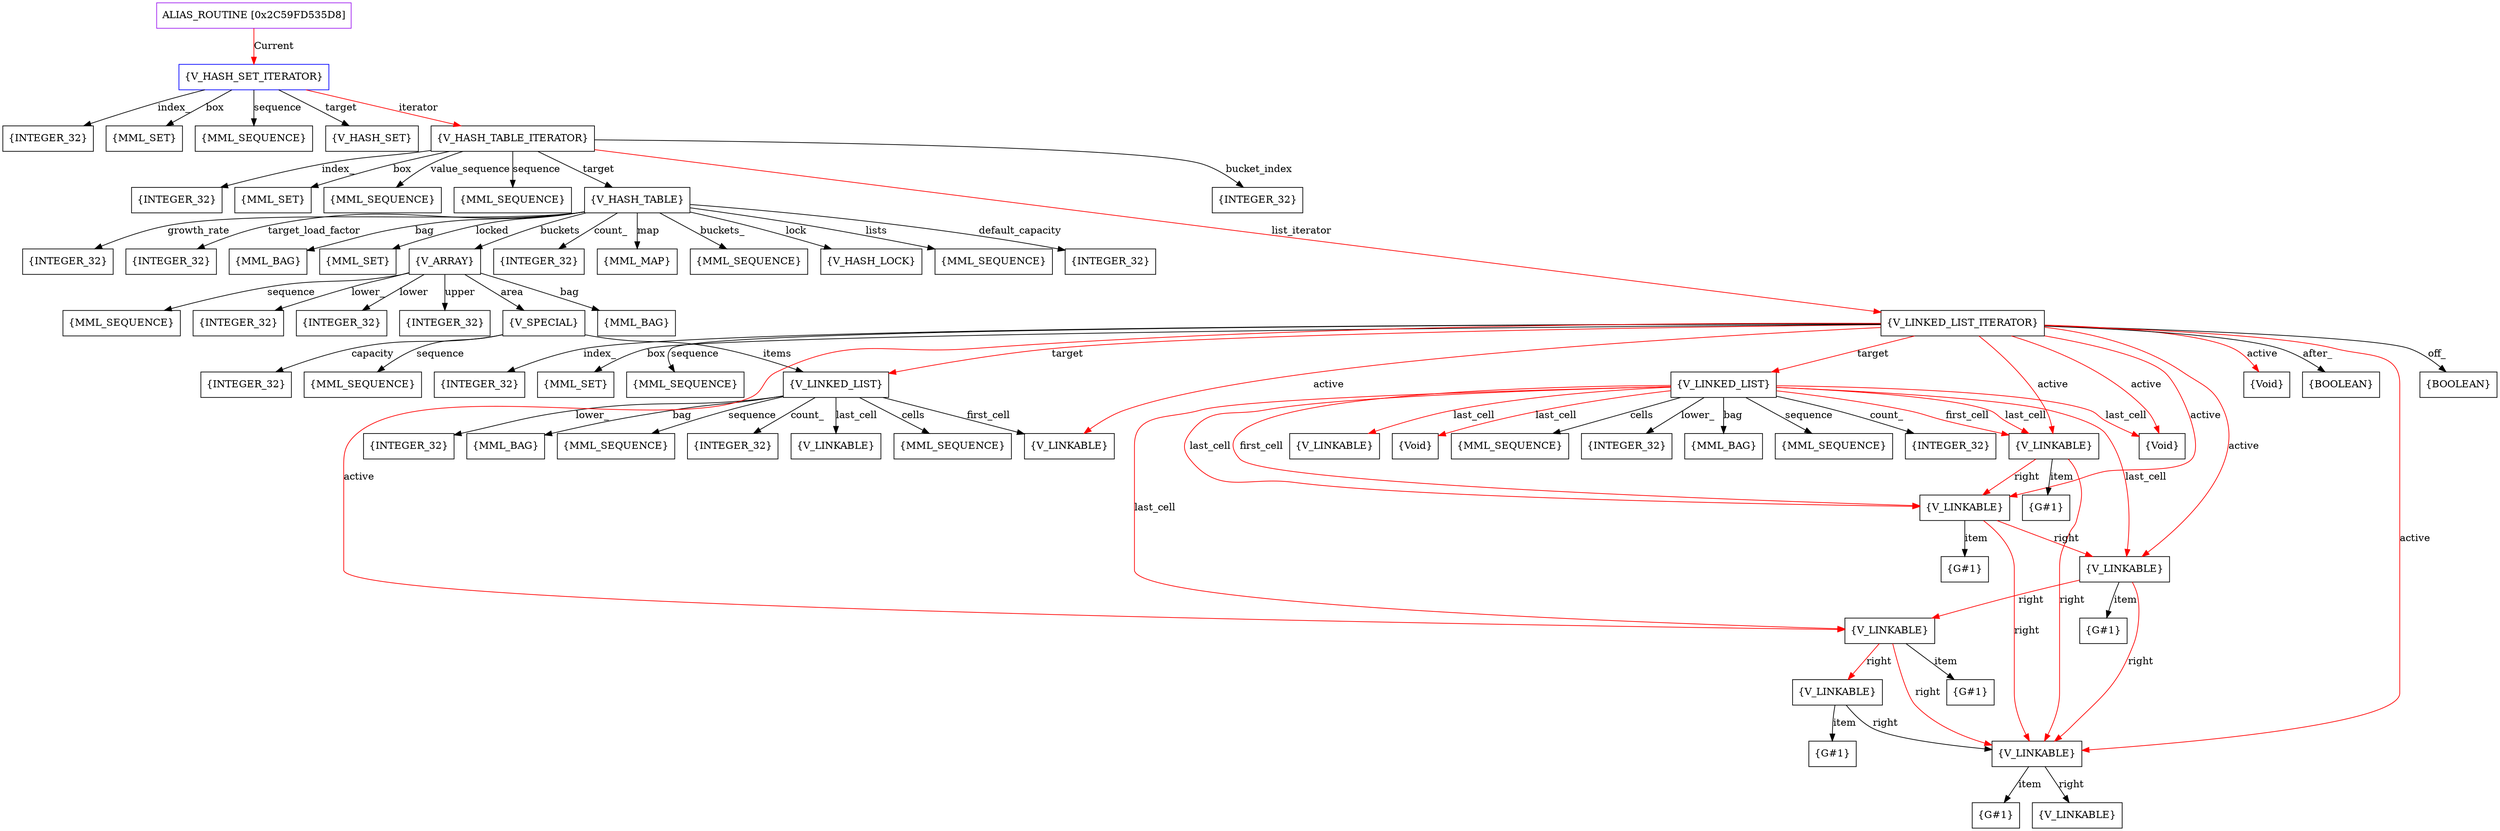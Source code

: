 digraph g {
	node [shape=box]
	b1[color=purple label=<ALIAS_ROUTINE [0x2C59FD535D8]>]
	b2[color=blue label=<{V_HASH_SET_ITERATOR}>]
	b3[label=<{INTEGER_32}>]
	b4[label=<{MML_SET}>]
	b5[label=<{MML_SEQUENCE}>]
	b6[label=<{V_HASH_SET}>]
	b7[label=<{V_HASH_TABLE_ITERATOR}>]
	b8[label=<{INTEGER_32}>]
	b9[label=<{MML_SET}>]
	b10[label=<{MML_SEQUENCE}>]
	b11[label=<{MML_SEQUENCE}>]
	b12[label=<{V_HASH_TABLE}>]
	b13[label=<{INTEGER_32}>]
	b14[label=<{INTEGER_32}>]
	b15[label=<{INTEGER_32}>]
	b16[label=<{MML_BAG}>]
	b17[label=<{MML_SET}>]
	b18[label=<{V_ARRAY}>]
	b19[label=<{MML_BAG}>]
	b20[label=<{MML_SEQUENCE}>]
	b21[label=<{INTEGER_32}>]
	b22[label=<{INTEGER_32}>]
	b23[label=<{INTEGER_32}>]
	b24[label=<{V_SPECIAL}>]
	b25[label=<{V_LINKED_LIST}>]
	b26[label=<{INTEGER_32}>]
	b27[label=<{MML_BAG}>]
	b28[label=<{MML_SEQUENCE}>]
	b29[label=<{INTEGER_32}>]
	b30[label=<{V_LINKABLE}>]
	b31[label=<{V_LINKABLE}>]
	b32[label=<{MML_SEQUENCE}>]
	b33[label=<{INTEGER_32}>]
	b34[label=<{MML_SEQUENCE}>]
	b35[label=<{INTEGER_32}>]
	b36[label=<{MML_MAP}>]
	b37[label=<{MML_SEQUENCE}>]
	b38[label=<{V_HASH_LOCK}>]
	b39[label=<{MML_SEQUENCE}>]
	b40[label=<{V_LINKED_LIST_ITERATOR}>]
	b41[label=<{BOOLEAN}>]
	b42[label=<{INTEGER_32}>]
	b43[label=<{MML_SET}>]
	b44[label=<{MML_SEQUENCE}>]
	b45[label=<{V_LINKED_LIST}>]
	b46[label=<{INTEGER_32}>]
	b47[label=<{MML_BAG}>]
	b48[label=<{MML_SEQUENCE}>]
	b49[label=<{INTEGER_32}>]
	b50[label=<{V_LINKABLE}>]
	b51[label=<{G#1}>]
	b52[label=<{V_LINKABLE}>]
	b53[label=<{G#1}>]
	b54[label=<{V_LINKABLE}>]
	b55[label=<{G#1}>]
	b56[label=<{V_LINKABLE}>]
	b57[label=<{G#1}>]
	b58[label=<{V_LINKABLE}>]
	b59[label=<{G#1}>]
	b60[label=<{V_LINKABLE}>]
	b61[label=<{G#1}>]
	b62[label=<{V_LINKABLE}>]
	b63[label=<{V_LINKABLE}>]
	b64[label=<{Void}>]
	b65[label=<{Void}>]
	b66[label=<{MML_SEQUENCE}>]
	b67[label=<{Void}>]
	b68[label=<{BOOLEAN}>]
	b69[label=<{INTEGER_32}>]
	b1->b2[color=red label=<Current>]
	b2->b3[label=<index_>]
	b2->b4[label=<box>]
	b2->b5[label=<sequence>]
	b2->b6[label=<target>]
	b2->b7[color=red label=<iterator>]
	b7->b8[label=<index_>]
	b7->b9[label=<box>]
	b7->b10[label=<value_sequence>]
	b7->b11[label=<sequence>]
	b7->b12[label=<target>]
	b12->b13[label=<default_capacity>]
	b12->b14[label=<growth_rate>]
	b12->b15[label=<target_load_factor>]
	b12->b16[label=<bag>]
	b12->b17[label=<locked>]
	b12->b18[label=<buckets>]
	b18->b19[label=<bag>]
	b18->b20[label=<sequence>]
	b18->b21[label=<lower_>]
	b18->b22[label=<lower>]
	b18->b23[label=<upper>]
	b18->b24[label=<area>]
	b24->b25[label=<items>]
	b25->b26[label=<lower_>]
	b25->b27[label=<bag>]
	b25->b28[label=<sequence>]
	b25->b29[label=<count_>]
	b25->b30[label=<first_cell>]
	b25->b31[label=<last_cell>]
	b25->b32[label=<cells>]
	b24->b33[label=<capacity>]
	b24->b34[label=<sequence>]
	b12->b35[label=<count_>]
	b12->b36[label=<map>]
	b12->b37[label=<buckets_>]
	b12->b38[label=<lock>]
	b12->b39[label=<lists>]
	b7->b40[color=red label=<list_iterator>]
	b40->b41[label=<off_>]
	b40->b42[label=<index_>]
	b40->b43[label=<box>]
	b40->b44[label=<sequence>]
	b40->b45[color=red label=<target>]
	b45->b46[label=<lower_>]
	b45->b47[label=<bag>]
	b45->b48[label=<sequence>]
	b45->b49[label=<count_>]
	b45->b50[color=red label=<first_cell>]
	b50->b51[label=<item>]
	b50->b52[color=red label=<right>]
	b52->b53[label=<item>]
	b52->b54[color=red label=<right>]
	b54->b55[label=<item>]
	b54->b56[color=red label=<right>]
	b56->b57[label=<item>]
	b56->b58[color=red label=<right>]
	b58->b59[label=<item>]
	b58->b60[label=<right>]
	b60->b61[label=<item>]
	b60->b62[label=<right>]
	b56->b60[color=red label=<right>]
	b54->b60[color=red label=<right>]
	b52->b60[color=red label=<right>]
	b50->b60[color=red label=<right>]
	b45->b52[color=red label=<first_cell>]
	b45->b63[color=red label=<last_cell>]
	b45->b64[color=red label=<last_cell>]
	b45->b50[color=red label=<last_cell>]
	b45->b52[color=red label=<last_cell>]
	b45->b54[color=red label=<last_cell>]
	b45->b65[color=red label=<last_cell>]
	b45->b56[color=red label=<last_cell>]
	b45->b66[label=<cells>]
	b40->b25[color=red label=<target>]
	b40->b50[color=red label=<active>]
	b40->b52[color=red label=<active>]
	b40->b54[color=red label=<active>]
	b40->b65[color=red label=<active>]
	b40->b56[color=red label=<active>]
	b40->b60[color=red label=<active>]
	b40->b67[color=red label=<active>]
	b40->b30[color=red label=<active>]
	b40->b68[label=<after_>]
	b7->b69[label=<bucket_index>]
}
